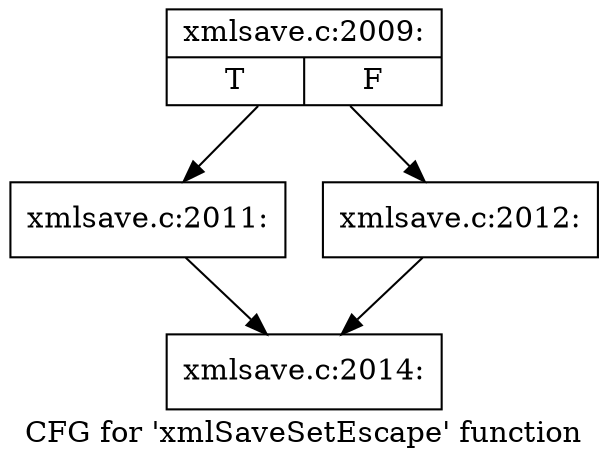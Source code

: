 digraph "CFG for 'xmlSaveSetEscape' function" {
	label="CFG for 'xmlSaveSetEscape' function";

	Node0x5701ea0 [shape=record,label="{xmlsave.c:2009:|{<s0>T|<s1>F}}"];
	Node0x5701ea0 -> Node0x565c9a0;
	Node0x5701ea0 -> Node0x565c9f0;
	Node0x565c9a0 [shape=record,label="{xmlsave.c:2011:}"];
	Node0x565c9a0 -> Node0x5702190;
	Node0x565c9f0 [shape=record,label="{xmlsave.c:2012:}"];
	Node0x565c9f0 -> Node0x5702190;
	Node0x5702190 [shape=record,label="{xmlsave.c:2014:}"];
}
